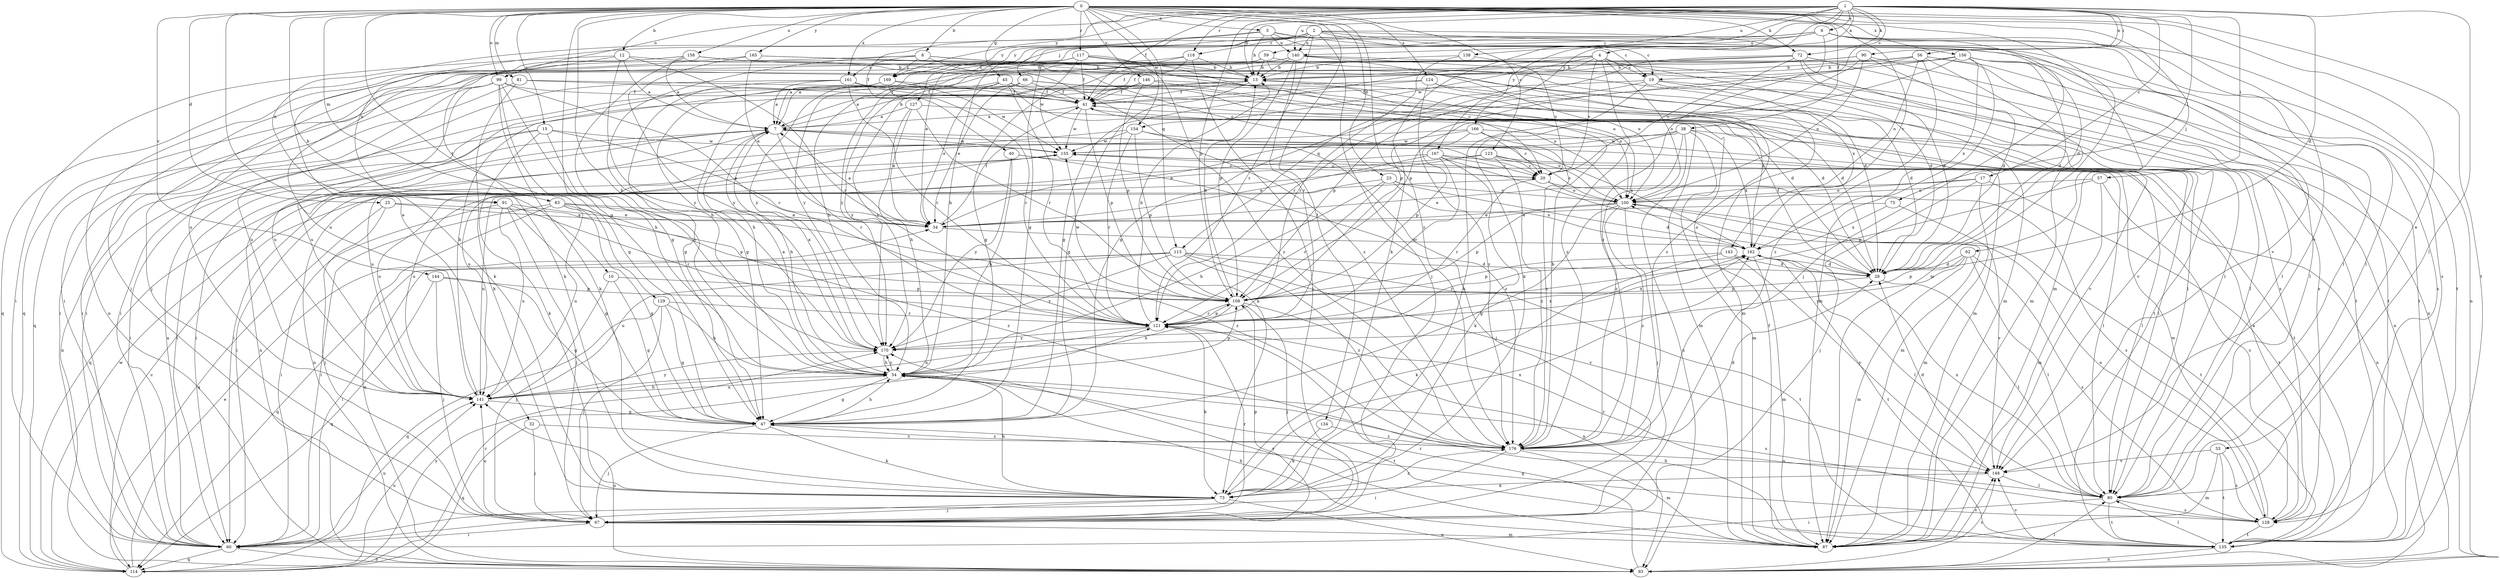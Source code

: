 strict digraph  {
0;
1;
2;
3;
4;
6;
7;
8;
10;
12;
13;
15;
17;
19;
20;
23;
25;
28;
32;
33;
34;
38;
40;
41;
45;
47;
54;
56;
57;
59;
60;
62;
66;
67;
72;
73;
75;
80;
81;
83;
87;
90;
91;
93;
99;
100;
108;
113;
114;
117;
118;
121;
123;
124;
127;
128;
129;
134;
135;
138;
140;
141;
143;
144;
146;
148;
154;
155;
156;
158;
161;
162;
165;
166;
167;
169;
170;
176;
0 -> 3  [label=a];
0 -> 8  [label=b];
0 -> 10  [label=b];
0 -> 12  [label=b];
0 -> 15  [label=c];
0 -> 23  [label=d];
0 -> 25  [label=d];
0 -> 32  [label=e];
0 -> 33  [label=e];
0 -> 38  [label=f];
0 -> 45  [label=g];
0 -> 47  [label=g];
0 -> 54  [label=h];
0 -> 62  [label=j];
0 -> 72  [label=k];
0 -> 81  [label=m];
0 -> 83  [label=m];
0 -> 87  [label=m];
0 -> 99  [label=o];
0 -> 113  [label=q];
0 -> 117  [label=r];
0 -> 123  [label=s];
0 -> 124  [label=s];
0 -> 129  [label=t];
0 -> 134  [label=t];
0 -> 135  [label=t];
0 -> 143  [label=v];
0 -> 144  [label=v];
0 -> 146  [label=v];
0 -> 148  [label=v];
0 -> 154  [label=w];
0 -> 156  [label=x];
0 -> 158  [label=x];
0 -> 161  [label=x];
0 -> 165  [label=y];
0 -> 176  [label=z];
1 -> 4  [label=a];
1 -> 6  [label=a];
1 -> 13  [label=b];
1 -> 17  [label=c];
1 -> 19  [label=c];
1 -> 28  [label=d];
1 -> 40  [label=f];
1 -> 41  [label=f];
1 -> 56  [label=i];
1 -> 57  [label=i];
1 -> 72  [label=k];
1 -> 73  [label=k];
1 -> 75  [label=l];
1 -> 80  [label=l];
1 -> 90  [label=n];
1 -> 99  [label=o];
1 -> 108  [label=p];
1 -> 118  [label=r];
1 -> 138  [label=u];
1 -> 140  [label=u];
1 -> 166  [label=y];
1 -> 167  [label=y];
1 -> 169  [label=y];
2 -> 19  [label=c];
2 -> 28  [label=d];
2 -> 66  [label=j];
2 -> 67  [label=j];
2 -> 87  [label=m];
2 -> 91  [label=n];
2 -> 118  [label=r];
2 -> 121  [label=r];
2 -> 127  [label=s];
2 -> 140  [label=u];
2 -> 148  [label=v];
2 -> 169  [label=y];
3 -> 13  [label=b];
3 -> 19  [label=c];
3 -> 80  [label=l];
3 -> 91  [label=n];
3 -> 128  [label=s];
3 -> 140  [label=u];
3 -> 169  [label=y];
4 -> 7  [label=a];
4 -> 19  [label=c];
4 -> 20  [label=c];
4 -> 28  [label=d];
4 -> 47  [label=g];
4 -> 100  [label=o];
4 -> 113  [label=q];
4 -> 154  [label=w];
4 -> 176  [label=z];
6 -> 34  [label=e];
6 -> 47  [label=g];
6 -> 54  [label=h];
6 -> 59  [label=i];
6 -> 67  [label=j];
6 -> 80  [label=l];
6 -> 93  [label=n];
6 -> 135  [label=t];
6 -> 140  [label=u];
6 -> 176  [label=z];
7 -> 13  [label=b];
7 -> 54  [label=h];
7 -> 60  [label=i];
7 -> 93  [label=n];
7 -> 100  [label=o];
7 -> 121  [label=r];
7 -> 141  [label=u];
7 -> 155  [label=w];
8 -> 28  [label=d];
8 -> 54  [label=h];
8 -> 93  [label=n];
8 -> 100  [label=o];
8 -> 161  [label=x];
8 -> 169  [label=y];
8 -> 176  [label=z];
10 -> 47  [label=g];
10 -> 67  [label=j];
10 -> 108  [label=p];
12 -> 7  [label=a];
12 -> 13  [label=b];
12 -> 60  [label=i];
12 -> 73  [label=k];
12 -> 121  [label=r];
12 -> 170  [label=y];
13 -> 41  [label=f];
13 -> 47  [label=g];
13 -> 162  [label=x];
15 -> 34  [label=e];
15 -> 60  [label=i];
15 -> 73  [label=k];
15 -> 93  [label=n];
15 -> 155  [label=w];
15 -> 170  [label=y];
17 -> 34  [label=e];
17 -> 67  [label=j];
17 -> 87  [label=m];
17 -> 100  [label=o];
17 -> 135  [label=t];
19 -> 28  [label=d];
19 -> 41  [label=f];
19 -> 73  [label=k];
19 -> 80  [label=l];
19 -> 93  [label=n];
19 -> 108  [label=p];
20 -> 100  [label=o];
20 -> 121  [label=r];
20 -> 128  [label=s];
23 -> 28  [label=d];
23 -> 54  [label=h];
23 -> 100  [label=o];
23 -> 121  [label=r];
23 -> 141  [label=u];
23 -> 162  [label=x];
25 -> 34  [label=e];
25 -> 67  [label=j];
25 -> 114  [label=q];
25 -> 176  [label=z];
28 -> 41  [label=f];
28 -> 80  [label=l];
28 -> 108  [label=p];
32 -> 67  [label=j];
32 -> 114  [label=q];
32 -> 176  [label=z];
33 -> 87  [label=m];
33 -> 128  [label=s];
33 -> 135  [label=t];
33 -> 148  [label=v];
34 -> 7  [label=a];
34 -> 41  [label=f];
34 -> 162  [label=x];
38 -> 34  [label=e];
38 -> 80  [label=l];
38 -> 87  [label=m];
38 -> 93  [label=n];
38 -> 141  [label=u];
38 -> 155  [label=w];
38 -> 162  [label=x];
38 -> 176  [label=z];
40 -> 20  [label=c];
40 -> 54  [label=h];
40 -> 67  [label=j];
40 -> 170  [label=y];
41 -> 7  [label=a];
41 -> 87  [label=m];
41 -> 108  [label=p];
41 -> 155  [label=w];
45 -> 7  [label=a];
45 -> 28  [label=d];
45 -> 34  [label=e];
45 -> 41  [label=f];
45 -> 100  [label=o];
45 -> 121  [label=r];
45 -> 170  [label=y];
47 -> 54  [label=h];
47 -> 67  [label=j];
47 -> 73  [label=k];
47 -> 176  [label=z];
54 -> 7  [label=a];
54 -> 47  [label=g];
54 -> 108  [label=p];
54 -> 128  [label=s];
54 -> 135  [label=t];
54 -> 141  [label=u];
54 -> 170  [label=y];
56 -> 13  [label=b];
56 -> 60  [label=i];
56 -> 80  [label=l];
56 -> 87  [label=m];
56 -> 100  [label=o];
56 -> 108  [label=p];
56 -> 135  [label=t];
56 -> 176  [label=z];
57 -> 87  [label=m];
57 -> 100  [label=o];
57 -> 108  [label=p];
57 -> 128  [label=s];
59 -> 7  [label=a];
59 -> 13  [label=b];
59 -> 87  [label=m];
59 -> 170  [label=y];
59 -> 176  [label=z];
60 -> 7  [label=a];
60 -> 93  [label=n];
60 -> 114  [label=q];
60 -> 141  [label=u];
62 -> 28  [label=d];
62 -> 80  [label=l];
62 -> 87  [label=m];
62 -> 108  [label=p];
62 -> 128  [label=s];
62 -> 170  [label=y];
66 -> 34  [label=e];
66 -> 41  [label=f];
66 -> 60  [label=i];
66 -> 87  [label=m];
66 -> 148  [label=v];
66 -> 170  [label=y];
67 -> 60  [label=i];
67 -> 87  [label=m];
67 -> 108  [label=p];
67 -> 121  [label=r];
67 -> 141  [label=u];
72 -> 13  [label=b];
72 -> 20  [label=c];
72 -> 28  [label=d];
72 -> 41  [label=f];
72 -> 47  [label=g];
72 -> 128  [label=s];
72 -> 135  [label=t];
73 -> 54  [label=h];
73 -> 60  [label=i];
73 -> 67  [label=j];
73 -> 93  [label=n];
73 -> 162  [label=x];
73 -> 176  [label=z];
75 -> 34  [label=e];
75 -> 148  [label=v];
75 -> 162  [label=x];
80 -> 60  [label=i];
80 -> 121  [label=r];
80 -> 128  [label=s];
80 -> 135  [label=t];
80 -> 162  [label=x];
81 -> 41  [label=f];
81 -> 60  [label=i];
81 -> 73  [label=k];
81 -> 80  [label=l];
83 -> 34  [label=e];
83 -> 47  [label=g];
83 -> 60  [label=i];
83 -> 93  [label=n];
83 -> 108  [label=p];
83 -> 141  [label=u];
83 -> 176  [label=z];
87 -> 41  [label=f];
87 -> 54  [label=h];
87 -> 148  [label=v];
87 -> 170  [label=y];
90 -> 13  [label=b];
90 -> 28  [label=d];
90 -> 73  [label=k];
90 -> 100  [label=o];
90 -> 135  [label=t];
90 -> 170  [label=y];
91 -> 34  [label=e];
91 -> 47  [label=g];
91 -> 60  [label=i];
91 -> 67  [label=j];
91 -> 121  [label=r];
91 -> 141  [label=u];
93 -> 80  [label=l];
93 -> 121  [label=r];
93 -> 141  [label=u];
93 -> 148  [label=v];
99 -> 41  [label=f];
99 -> 47  [label=g];
99 -> 54  [label=h];
99 -> 60  [label=i];
99 -> 73  [label=k];
99 -> 114  [label=q];
99 -> 121  [label=r];
99 -> 141  [label=u];
100 -> 34  [label=e];
100 -> 47  [label=g];
100 -> 67  [label=j];
100 -> 108  [label=p];
100 -> 135  [label=t];
100 -> 176  [label=z];
108 -> 13  [label=b];
108 -> 54  [label=h];
108 -> 67  [label=j];
108 -> 93  [label=n];
108 -> 121  [label=r];
108 -> 155  [label=w];
113 -> 28  [label=d];
113 -> 60  [label=i];
113 -> 114  [label=q];
113 -> 135  [label=t];
113 -> 141  [label=u];
113 -> 148  [label=v];
113 -> 170  [label=y];
113 -> 176  [label=z];
114 -> 20  [label=c];
114 -> 34  [label=e];
114 -> 121  [label=r];
114 -> 141  [label=u];
114 -> 155  [label=w];
114 -> 170  [label=y];
117 -> 13  [label=b];
117 -> 20  [label=c];
117 -> 41  [label=f];
117 -> 67  [label=j];
117 -> 141  [label=u];
117 -> 155  [label=w];
117 -> 176  [label=z];
118 -> 13  [label=b];
118 -> 41  [label=f];
118 -> 47  [label=g];
118 -> 67  [label=j];
118 -> 141  [label=u];
121 -> 13  [label=b];
121 -> 73  [label=k];
121 -> 108  [label=p];
121 -> 141  [label=u];
121 -> 162  [label=x];
121 -> 170  [label=y];
123 -> 20  [label=c];
123 -> 80  [label=l];
123 -> 93  [label=n];
123 -> 100  [label=o];
123 -> 141  [label=u];
123 -> 176  [label=z];
124 -> 41  [label=f];
124 -> 60  [label=i];
124 -> 87  [label=m];
124 -> 135  [label=t];
124 -> 176  [label=z];
127 -> 7  [label=a];
127 -> 34  [label=e];
127 -> 54  [label=h];
127 -> 73  [label=k];
127 -> 148  [label=v];
128 -> 7  [label=a];
128 -> 47  [label=g];
128 -> 100  [label=o];
128 -> 135  [label=t];
128 -> 155  [label=w];
129 -> 47  [label=g];
129 -> 54  [label=h];
129 -> 67  [label=j];
129 -> 114  [label=q];
129 -> 121  [label=r];
134 -> 73  [label=k];
134 -> 176  [label=z];
135 -> 54  [label=h];
135 -> 80  [label=l];
135 -> 93  [label=n];
135 -> 148  [label=v];
138 -> 13  [label=b];
138 -> 20  [label=c];
138 -> 121  [label=r];
140 -> 13  [label=b];
140 -> 54  [label=h];
140 -> 93  [label=n];
140 -> 100  [label=o];
140 -> 108  [label=p];
140 -> 121  [label=r];
140 -> 128  [label=s];
140 -> 170  [label=y];
141 -> 13  [label=b];
141 -> 47  [label=g];
141 -> 54  [label=h];
141 -> 170  [label=y];
143 -> 28  [label=d];
143 -> 73  [label=k];
143 -> 108  [label=p];
143 -> 148  [label=v];
144 -> 47  [label=g];
144 -> 67  [label=j];
144 -> 108  [label=p];
144 -> 114  [label=q];
146 -> 28  [label=d];
146 -> 41  [label=f];
146 -> 54  [label=h];
146 -> 100  [label=o];
146 -> 108  [label=p];
148 -> 28  [label=d];
148 -> 73  [label=k];
148 -> 80  [label=l];
154 -> 60  [label=i];
154 -> 108  [label=p];
154 -> 121  [label=r];
154 -> 155  [label=w];
154 -> 162  [label=x];
154 -> 176  [label=z];
155 -> 20  [label=c];
155 -> 80  [label=l];
155 -> 114  [label=q];
155 -> 141  [label=u];
156 -> 13  [label=b];
156 -> 28  [label=d];
156 -> 80  [label=l];
156 -> 87  [label=m];
156 -> 108  [label=p];
156 -> 114  [label=q];
156 -> 121  [label=r];
156 -> 128  [label=s];
156 -> 162  [label=x];
158 -> 7  [label=a];
158 -> 13  [label=b];
158 -> 20  [label=c];
158 -> 47  [label=g];
158 -> 73  [label=k];
158 -> 80  [label=l];
158 -> 114  [label=q];
161 -> 7  [label=a];
161 -> 28  [label=d];
161 -> 41  [label=f];
161 -> 47  [label=g];
161 -> 121  [label=r];
161 -> 141  [label=u];
162 -> 28  [label=d];
162 -> 80  [label=l];
162 -> 87  [label=m];
162 -> 100  [label=o];
162 -> 121  [label=r];
162 -> 135  [label=t];
165 -> 13  [label=b];
165 -> 34  [label=e];
165 -> 67  [label=j];
165 -> 162  [label=x];
165 -> 170  [label=y];
166 -> 20  [label=c];
166 -> 60  [label=i];
166 -> 108  [label=p];
166 -> 135  [label=t];
166 -> 155  [label=w];
166 -> 176  [label=z];
167 -> 20  [label=c];
167 -> 34  [label=e];
167 -> 60  [label=i];
167 -> 73  [label=k];
167 -> 87  [label=m];
167 -> 93  [label=n];
167 -> 121  [label=r];
169 -> 41  [label=f];
169 -> 47  [label=g];
169 -> 121  [label=r];
169 -> 141  [label=u];
169 -> 155  [label=w];
170 -> 7  [label=a];
170 -> 54  [label=h];
170 -> 162  [label=x];
176 -> 13  [label=b];
176 -> 28  [label=d];
176 -> 60  [label=i];
176 -> 87  [label=m];
176 -> 148  [label=v];
}

